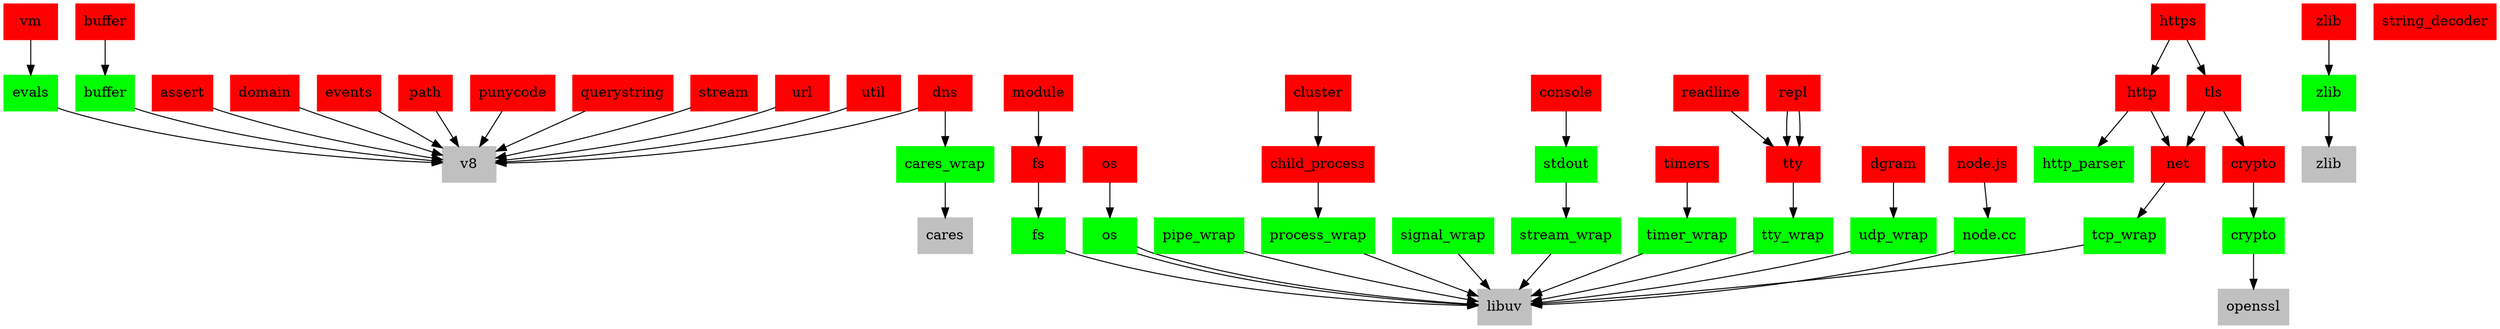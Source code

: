 digraph N {
    node [shape=box, style=filled];
        
    /* Built-in and OSS stuff */
    cares [color=grey];
    openssl [color=grey];
    libuv [color=grey];
    v8 [color=grey];
    zlib_oss [label="zlib", color=grey];
      
    /* C++ stuff */
    cares_wrap [color=green];
    crypto_wrap [label="crypto", color=green];
    fs_wrap [label="fs", color=green];
    http_parser [color=green];
    os_wrap [label="os", color=green];
    evals_wrap [label="evals", color=green];
    zlib_wrap [label="zlib", color=green];
    pipe_wrap [color=green];
    process_wrap [color=green];
    signal_wrap [color=green];
    stream_wrap [color=green];
    tcp_wrap [color=green];
    timer_wrap [color=green];
    tty_wrap [color=green];
    udp_wrap [color=green];
    node_cc [label="node.cc", color=green];
    buffer_wrap [label="buffer", color=green];
    os_wrap [label="os", color=green];
    stdout [color=green];
    
    /* JS stuff */
    node_js [label="node.js", color=red];
    assert [color=red];
    buffer [color=red];
    child_process [color=red];
    cluster [color=red];
    console [color=red];
    crypto [color=red];
    dgram [color=red];
    dns [color=red];
    domain [color=red];
    events [color=red];
    fs [color=red];
    http [color=red];
    https [color=red];
    module [color=red];
    net [color=red];
    os [color=red];
    path [color=red];
    punycode [color=red];
    querystring [color=red];
    readline [color=red];
    repl [color=red];
    stream [color=red];
    string_decoder [color=red];
    timers [color=red];
    tls [color=red];
    tty [color=red];
    url [color=red];
    util [color=red];
    vm [color=red];
    zlib [color=red];
    
    /* The Tree */
    cares_wrap -> cares;
    crypto_wrap -> openssl;
    fs_wrap -> libuv;
    os_wrap -> libuv;
    evals_wrap -> v8;
    pipe_wrap -> libuv;
    process_wrap -> libuv;
    signal_wrap -> libuv;
    stream_wrap -> libuv;
    tcp_wrap -> libuv;
    timer_wrap -> libuv;
    tty_wrap -> libuv;
    udp_wrap -> libuv;
    node_js -> node_cc;
    node_cc -> libuv;
    buffer_wrap -> v8;
    os_wrap -> libuv;
    stdout -> stream_wrap;
    zlib_wrap -> zlib_oss;
    
    buffer -> buffer_wrap;
    child_process -> process_wrap;
    cluster -> child_process;
    console -> stdout;
    crypto -> crypto_wrap;
    dgram -> udp_wrap;
    dns -> cares_wrap;
    fs -> fs_wrap; 
    http -> http_parser;
    http -> net;
    https -> tls;
    https -> http;
    module -> fs;
    net -> tcp_wrap;
    os -> os_wrap;
    repl -> tty;
    readline -> tty;
    repl -> tty;
    timers -> timer_wrap;
    tls -> crypto;
    tls -> net;
    tty -> tty_wrap;
    vm -> evals_wrap;
    zlib -> zlib_wrap;

    assert -> v8;
    dns -> v8;
    domain -> v8;
    events -> v8;
    path -> v8;
    punycode -> v8;
    querystring -> v8;
    stream -> v8;
    url -> v8;
    util -> v8;
}
